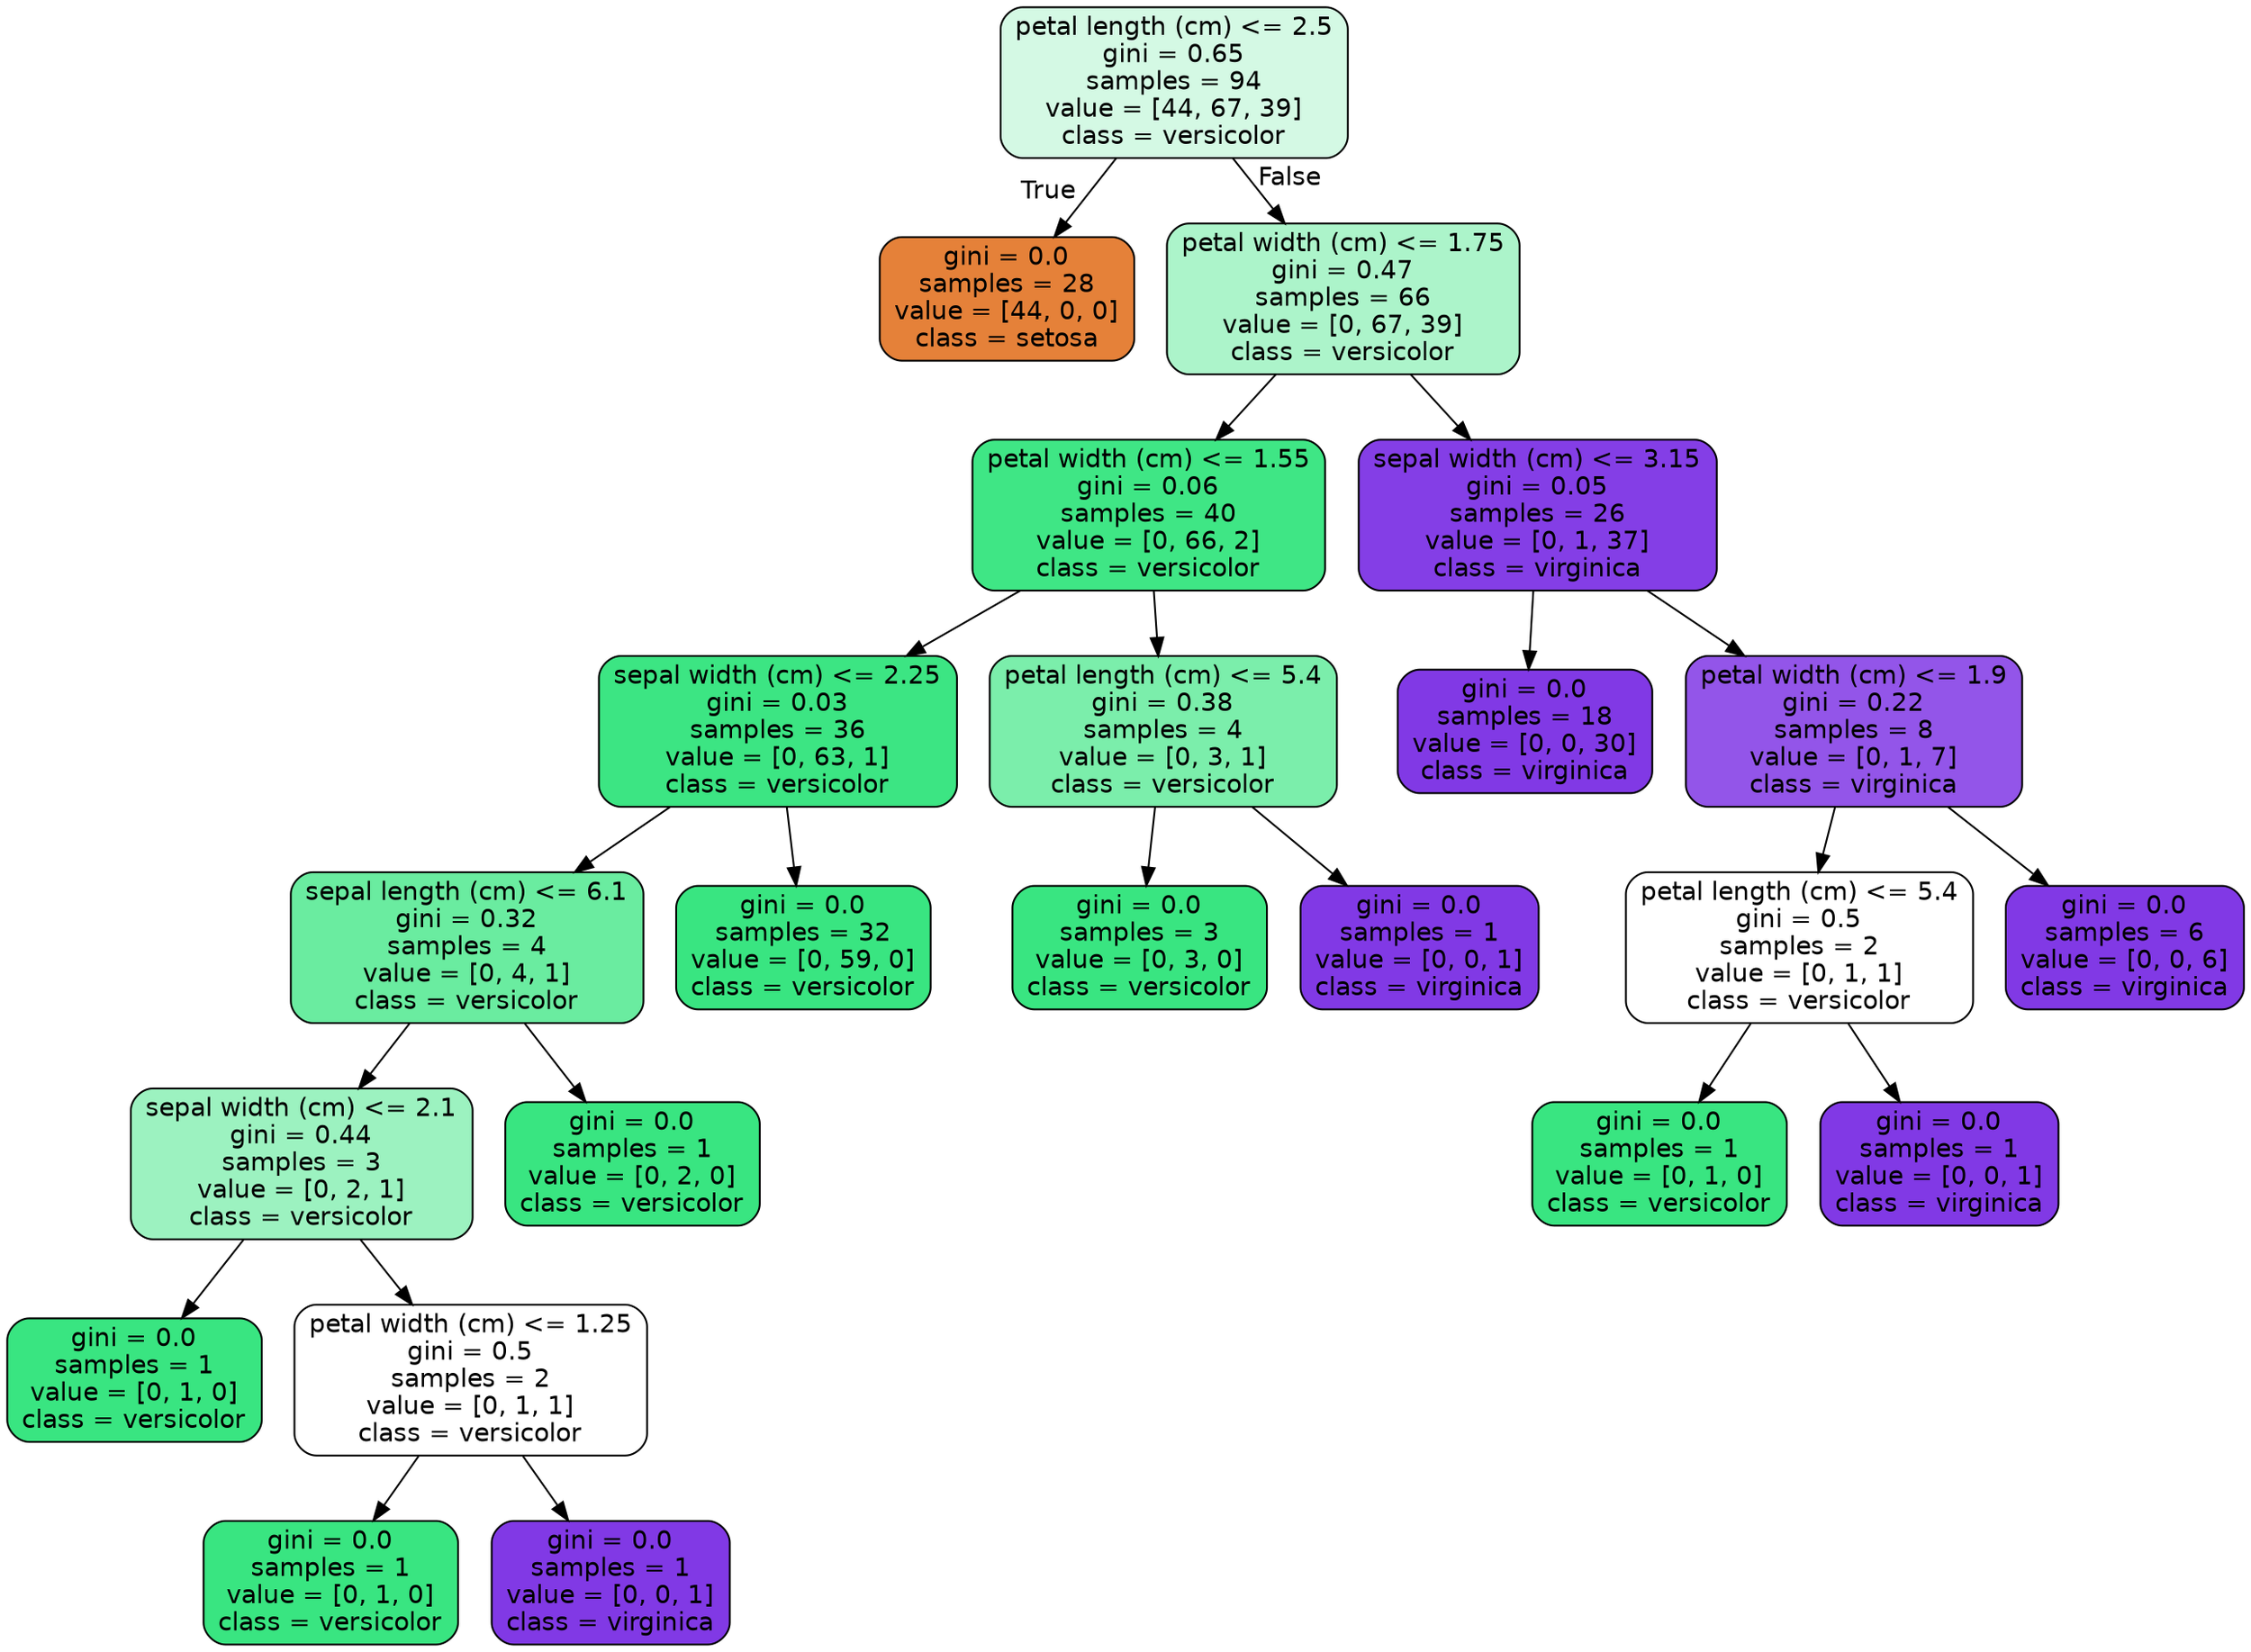 digraph Tree {
node [shape=box, style="filled, rounded", color="black", fontname=helvetica] ;
edge [fontname=helvetica] ;
0 [label="petal length (cm) <= 2.5\ngini = 0.65\nsamples = 94\nvalue = [44, 67, 39]\nclass = versicolor", fillcolor="#d4f9e4"] ;
1 [label="gini = 0.0\nsamples = 28\nvalue = [44, 0, 0]\nclass = setosa", fillcolor="#e58139"] ;
0 -> 1 [labeldistance=2.5, labelangle=45, headlabel="True"] ;
2 [label="petal width (cm) <= 1.75\ngini = 0.47\nsamples = 66\nvalue = [0, 67, 39]\nclass = versicolor", fillcolor="#acf4ca"] ;
0 -> 2 [labeldistance=2.5, labelangle=-45, headlabel="False"] ;
3 [label="petal width (cm) <= 1.55\ngini = 0.06\nsamples = 40\nvalue = [0, 66, 2]\nclass = versicolor", fillcolor="#3fe685"] ;
2 -> 3 ;
4 [label="sepal width (cm) <= 2.25\ngini = 0.03\nsamples = 36\nvalue = [0, 63, 1]\nclass = versicolor", fillcolor="#3ce583"] ;
3 -> 4 ;
5 [label="sepal length (cm) <= 6.1\ngini = 0.32\nsamples = 4\nvalue = [0, 4, 1]\nclass = versicolor", fillcolor="#6aeca0"] ;
4 -> 5 ;
6 [label="sepal width (cm) <= 2.1\ngini = 0.44\nsamples = 3\nvalue = [0, 2, 1]\nclass = versicolor", fillcolor="#9cf2c0"] ;
5 -> 6 ;
7 [label="gini = 0.0\nsamples = 1\nvalue = [0, 1, 0]\nclass = versicolor", fillcolor="#39e581"] ;
6 -> 7 ;
8 [label="petal width (cm) <= 1.25\ngini = 0.5\nsamples = 2\nvalue = [0, 1, 1]\nclass = versicolor", fillcolor="#ffffff"] ;
6 -> 8 ;
9 [label="gini = 0.0\nsamples = 1\nvalue = [0, 1, 0]\nclass = versicolor", fillcolor="#39e581"] ;
8 -> 9 ;
10 [label="gini = 0.0\nsamples = 1\nvalue = [0, 0, 1]\nclass = virginica", fillcolor="#8139e5"] ;
8 -> 10 ;
11 [label="gini = 0.0\nsamples = 1\nvalue = [0, 2, 0]\nclass = versicolor", fillcolor="#39e581"] ;
5 -> 11 ;
12 [label="gini = 0.0\nsamples = 32\nvalue = [0, 59, 0]\nclass = versicolor", fillcolor="#39e581"] ;
4 -> 12 ;
13 [label="petal length (cm) <= 5.4\ngini = 0.38\nsamples = 4\nvalue = [0, 3, 1]\nclass = versicolor", fillcolor="#7beeab"] ;
3 -> 13 ;
14 [label="gini = 0.0\nsamples = 3\nvalue = [0, 3, 0]\nclass = versicolor", fillcolor="#39e581"] ;
13 -> 14 ;
15 [label="gini = 0.0\nsamples = 1\nvalue = [0, 0, 1]\nclass = virginica", fillcolor="#8139e5"] ;
13 -> 15 ;
16 [label="sepal width (cm) <= 3.15\ngini = 0.05\nsamples = 26\nvalue = [0, 1, 37]\nclass = virginica", fillcolor="#843ee6"] ;
2 -> 16 ;
17 [label="gini = 0.0\nsamples = 18\nvalue = [0, 0, 30]\nclass = virginica", fillcolor="#8139e5"] ;
16 -> 17 ;
18 [label="petal width (cm) <= 1.9\ngini = 0.22\nsamples = 8\nvalue = [0, 1, 7]\nclass = virginica", fillcolor="#9355e9"] ;
16 -> 18 ;
19 [label="petal length (cm) <= 5.4\ngini = 0.5\nsamples = 2\nvalue = [0, 1, 1]\nclass = versicolor", fillcolor="#ffffff"] ;
18 -> 19 ;
20 [label="gini = 0.0\nsamples = 1\nvalue = [0, 1, 0]\nclass = versicolor", fillcolor="#39e581"] ;
19 -> 20 ;
21 [label="gini = 0.0\nsamples = 1\nvalue = [0, 0, 1]\nclass = virginica", fillcolor="#8139e5"] ;
19 -> 21 ;
22 [label="gini = 0.0\nsamples = 6\nvalue = [0, 0, 6]\nclass = virginica", fillcolor="#8139e5"] ;
18 -> 22 ;
}